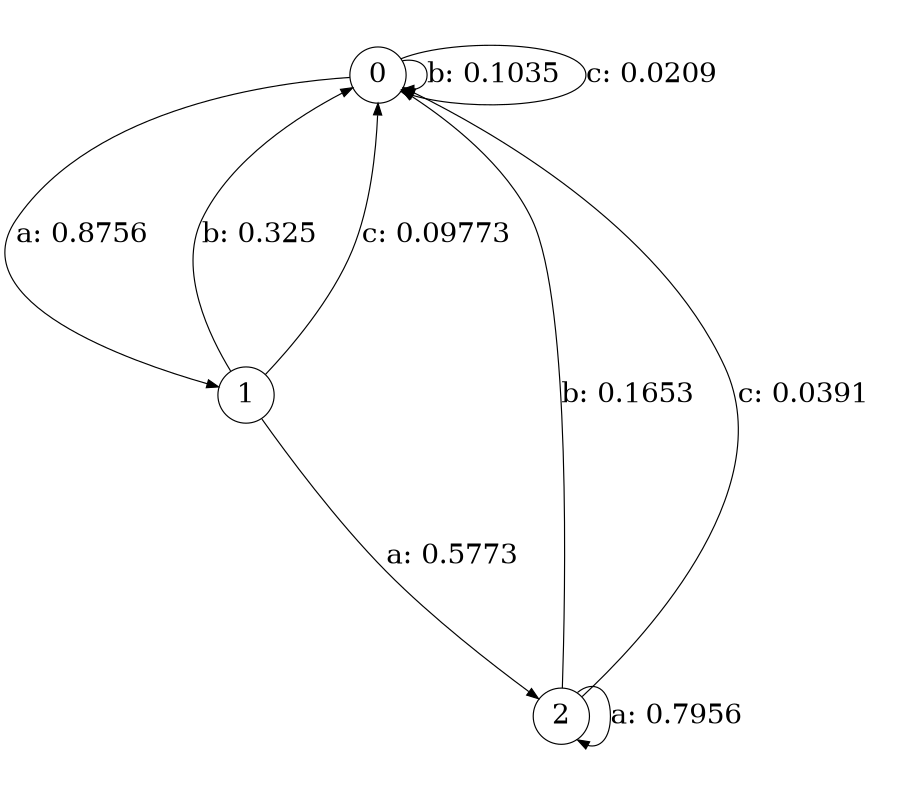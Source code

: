 digraph "d7-500nw-t0-cen-SML" {
size = "6,8.5";
ratio = "fill";
node [shape = circle];
node [fontsize = 24];
edge [fontsize = 24];
0 -> 1 [label = "a: 0.8756   "];
0 -> 0 [label = "b: 0.1035   "];
0 -> 0 [label = "c: 0.0209   "];
1 -> 2 [label = "a: 0.5773   "];
1 -> 0 [label = "b: 0.325    "];
1 -> 0 [label = "c: 0.09773  "];
2 -> 2 [label = "a: 0.7956   "];
2 -> 0 [label = "b: 0.1653   "];
2 -> 0 [label = "c: 0.0391   "];
}